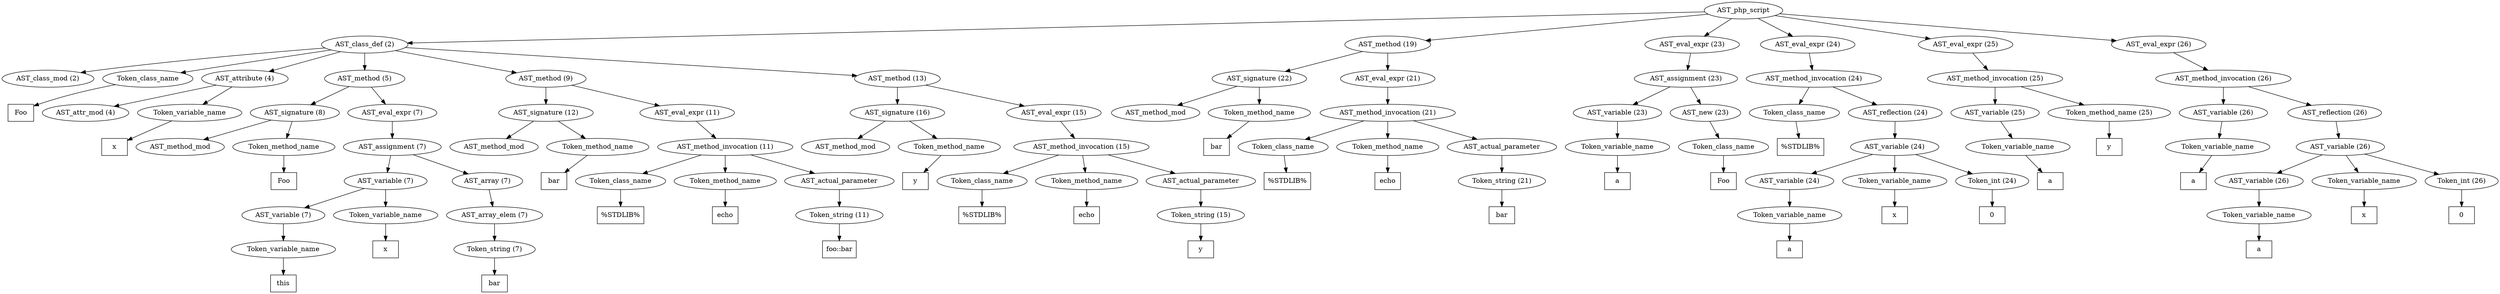/*
 * AST in dot format generated by phc -- the PHP compiler
 */

digraph AST {
node_0 [label="AST_php_script"];
node_1 [label="AST_class_def (2)"];
node_2 [label="AST_class_mod (2)"];
node_3 [label="Token_class_name"];
node_4 [label="Foo", shape=box]
node_3 -> node_4;
node_5 [label="AST_attribute (4)"];
node_6 [label="AST_attr_mod (4)"];
node_7 [label="Token_variable_name"];
node_8 [label="x", shape=box]
node_7 -> node_8;
node_5 -> node_7;
node_5 -> node_6;
node_9 [label="AST_method (5)"];
node_10 [label="AST_signature (8)"];
node_11 [label="AST_method_mod"];
node_12 [label="Token_method_name"];
node_13 [label="Foo", shape=box]
node_12 -> node_13;
node_10 -> node_12;
node_10 -> node_11;
node_14 [label="AST_eval_expr (7)"];
node_15 [label="AST_assignment (7)"];
node_16 [label="AST_variable (7)"];
node_17 [label="AST_variable (7)"];
node_18 [label="Token_variable_name"];
node_19 [label="this", shape=box]
node_18 -> node_19;
node_17 -> node_18;
node_20 [label="Token_variable_name"];
node_21 [label="x", shape=box]
node_20 -> node_21;
node_16 -> node_20;
node_16 -> node_17;
node_22 [label="AST_array (7)"];
node_23 [label="AST_array_elem (7)"];
node_24 [label="Token_string (7)"];
node_25 [label="bar", shape=box]
node_24 -> node_25;
node_23 -> node_24;
node_22 -> node_23;
node_15 -> node_22;
node_15 -> node_16;
node_14 -> node_15;
node_9 -> node_14;
node_9 -> node_10;
node_26 [label="AST_method (9)"];
node_27 [label="AST_signature (12)"];
node_28 [label="AST_method_mod"];
node_29 [label="Token_method_name"];
node_30 [label="bar", shape=box]
node_29 -> node_30;
node_27 -> node_29;
node_27 -> node_28;
node_31 [label="AST_eval_expr (11)"];
node_32 [label="AST_method_invocation (11)"];
node_33 [label="Token_class_name"];
node_34 [label="%STDLIB%", shape=box]
node_33 -> node_34;
node_35 [label="Token_method_name"];
node_36 [label="echo", shape=box]
node_35 -> node_36;
node_37 [label="AST_actual_parameter"];
node_38 [label="Token_string (11)"];
node_39 [label="foo::bar", shape=box]
node_38 -> node_39;
node_37 -> node_38;
node_32 -> node_37;
node_32 -> node_35;
node_32 -> node_33;
node_31 -> node_32;
node_26 -> node_31;
node_26 -> node_27;
node_40 [label="AST_method (13)"];
node_41 [label="AST_signature (16)"];
node_42 [label="AST_method_mod"];
node_43 [label="Token_method_name"];
node_44 [label="y", shape=box]
node_43 -> node_44;
node_41 -> node_43;
node_41 -> node_42;
node_45 [label="AST_eval_expr (15)"];
node_46 [label="AST_method_invocation (15)"];
node_47 [label="Token_class_name"];
node_48 [label="%STDLIB%", shape=box]
node_47 -> node_48;
node_49 [label="Token_method_name"];
node_50 [label="echo", shape=box]
node_49 -> node_50;
node_51 [label="AST_actual_parameter"];
node_52 [label="Token_string (15)"];
node_53 [label="y", shape=box]
node_52 -> node_53;
node_51 -> node_52;
node_46 -> node_51;
node_46 -> node_49;
node_46 -> node_47;
node_45 -> node_46;
node_40 -> node_45;
node_40 -> node_41;
node_1 -> node_40;
node_1 -> node_26;
node_1 -> node_9;
node_1 -> node_5;
node_1 -> node_3;
node_1 -> node_2;
node_54 [label="AST_method (19)"];
node_55 [label="AST_signature (22)"];
node_56 [label="AST_method_mod"];
node_57 [label="Token_method_name"];
node_58 [label="bar", shape=box]
node_57 -> node_58;
node_55 -> node_57;
node_55 -> node_56;
node_59 [label="AST_eval_expr (21)"];
node_60 [label="AST_method_invocation (21)"];
node_61 [label="Token_class_name"];
node_62 [label="%STDLIB%", shape=box]
node_61 -> node_62;
node_63 [label="Token_method_name"];
node_64 [label="echo", shape=box]
node_63 -> node_64;
node_65 [label="AST_actual_parameter"];
node_66 [label="Token_string (21)"];
node_67 [label="bar", shape=box]
node_66 -> node_67;
node_65 -> node_66;
node_60 -> node_65;
node_60 -> node_63;
node_60 -> node_61;
node_59 -> node_60;
node_54 -> node_59;
node_54 -> node_55;
node_68 [label="AST_eval_expr (23)"];
node_69 [label="AST_assignment (23)"];
node_70 [label="AST_variable (23)"];
node_71 [label="Token_variable_name"];
node_72 [label="a", shape=box]
node_71 -> node_72;
node_70 -> node_71;
node_73 [label="AST_new (23)"];
node_74 [label="Token_class_name"];
node_75 [label="Foo", shape=box]
node_74 -> node_75;
node_73 -> node_74;
node_69 -> node_73;
node_69 -> node_70;
node_68 -> node_69;
node_76 [label="AST_eval_expr (24)"];
node_77 [label="AST_method_invocation (24)"];
node_78 [label="Token_class_name"];
node_79 [label="%STDLIB%", shape=box]
node_78 -> node_79;
node_80 [label="AST_reflection (24)"];
node_81 [label="AST_variable (24)"];
node_82 [label="AST_variable (24)"];
node_83 [label="Token_variable_name"];
node_84 [label="a", shape=box]
node_83 -> node_84;
node_82 -> node_83;
node_85 [label="Token_variable_name"];
node_86 [label="x", shape=box]
node_85 -> node_86;
node_87 [label="Token_int (24)"];
node_88 [label="0", shape=box]
node_87 -> node_88;
node_81 -> node_87;
node_81 -> node_85;
node_81 -> node_82;
node_80 -> node_81;
node_77 -> node_80;
node_77 -> node_78;
node_76 -> node_77;
node_89 [label="AST_eval_expr (25)"];
node_90 [label="AST_method_invocation (25)"];
node_91 [label="AST_variable (25)"];
node_92 [label="Token_variable_name"];
node_93 [label="a", shape=box]
node_92 -> node_93;
node_91 -> node_92;
node_94 [label="Token_method_name (25)"];
node_95 [label="y", shape=box]
node_94 -> node_95;
node_90 -> node_94;
node_90 -> node_91;
node_89 -> node_90;
node_96 [label="AST_eval_expr (26)"];
node_97 [label="AST_method_invocation (26)"];
node_98 [label="AST_variable (26)"];
node_99 [label="Token_variable_name"];
node_100 [label="a", shape=box]
node_99 -> node_100;
node_98 -> node_99;
node_101 [label="AST_reflection (26)"];
node_102 [label="AST_variable (26)"];
node_103 [label="AST_variable (26)"];
node_104 [label="Token_variable_name"];
node_105 [label="a", shape=box]
node_104 -> node_105;
node_103 -> node_104;
node_106 [label="Token_variable_name"];
node_107 [label="x", shape=box]
node_106 -> node_107;
node_108 [label="Token_int (26)"];
node_109 [label="0", shape=box]
node_108 -> node_109;
node_102 -> node_108;
node_102 -> node_106;
node_102 -> node_103;
node_101 -> node_102;
node_97 -> node_101;
node_97 -> node_98;
node_96 -> node_97;
node_0 -> node_96;
node_0 -> node_89;
node_0 -> node_76;
node_0 -> node_68;
node_0 -> node_54;
node_0 -> node_1;
}
